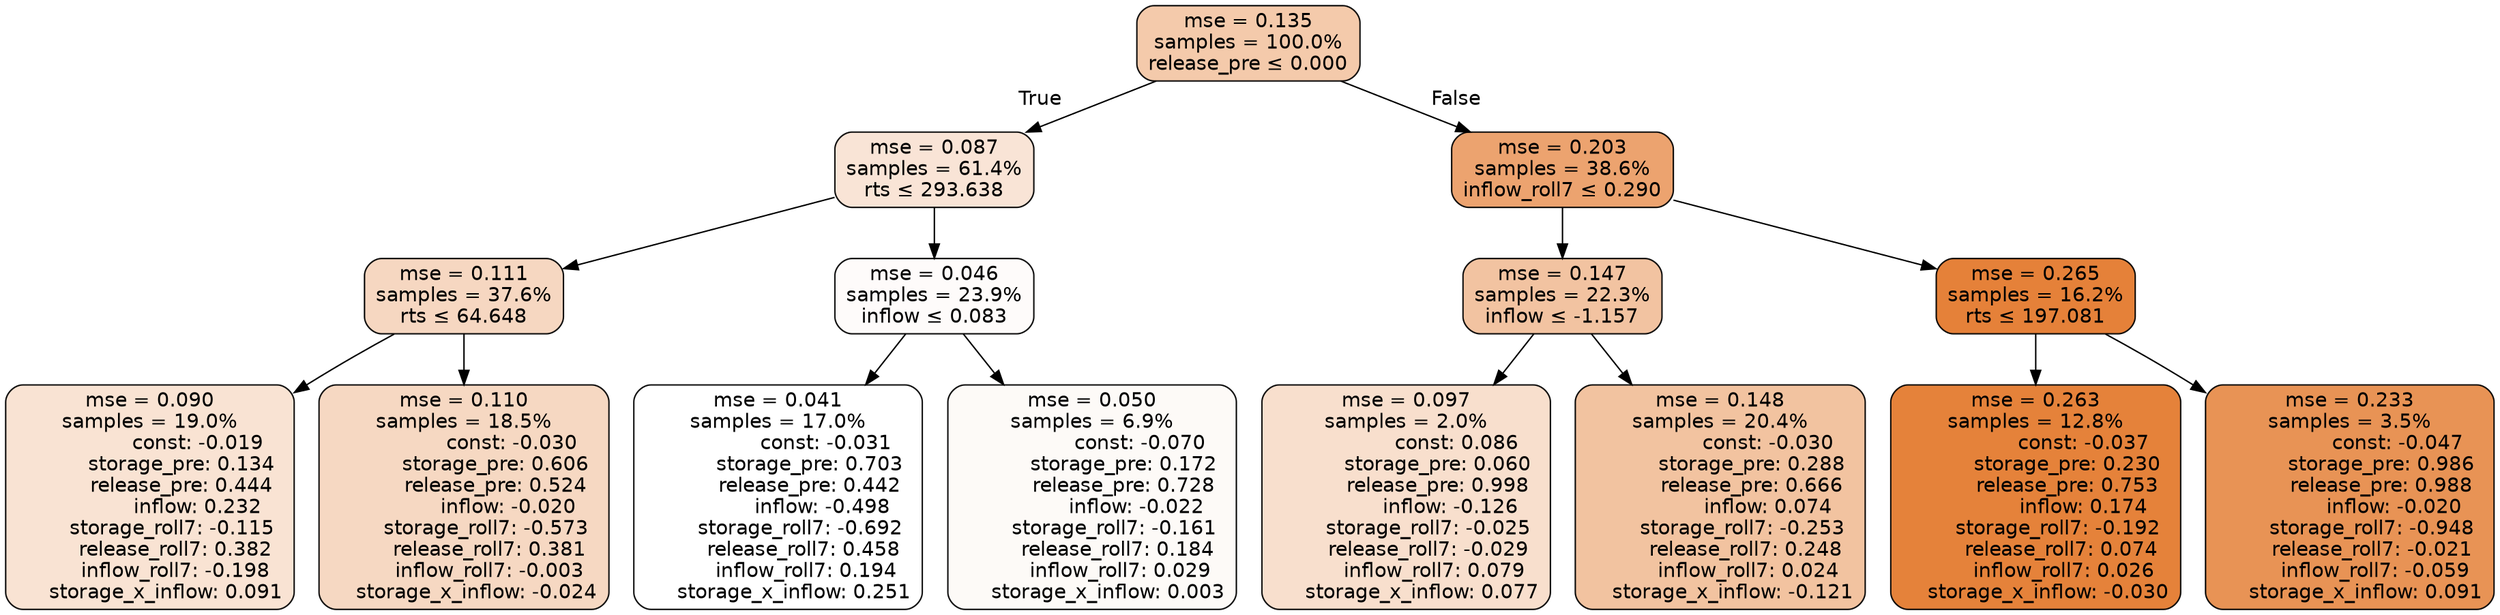 digraph tree {
bgcolor="transparent"
node [shape=rectangle, style="filled, rounded", color="black", fontname=helvetica] ;
edge [fontname=helvetica] ;
	"0" [label="mse = 0.135
samples = 100.0%
release_pre &le; 0.000", fillcolor="#f4caab"]
	"1" [label="mse = 0.087
samples = 61.4%
rts &le; 293.638", fillcolor="#f9e4d6"]
	"2" [label="mse = 0.111
samples = 37.6%
rts &le; 64.648", fillcolor="#f6d7c1"]
	"3" [label="mse = 0.090
samples = 19.0%
               const: -0.019
          storage_pre: 0.134
          release_pre: 0.444
               inflow: 0.232
       storage_roll7: -0.115
        release_roll7: 0.382
        inflow_roll7: -0.198
     storage_x_inflow: 0.091", fillcolor="#f9e3d3"]
	"4" [label="mse = 0.110
samples = 18.5%
               const: -0.030
          storage_pre: 0.606
          release_pre: 0.524
              inflow: -0.020
       storage_roll7: -0.573
        release_roll7: 0.381
        inflow_roll7: -0.003
    storage_x_inflow: -0.024", fillcolor="#f6d8c2"]
	"5" [label="mse = 0.046
samples = 23.9%
inflow &le; 0.083", fillcolor="#fefbfa"]
	"6" [label="mse = 0.041
samples = 17.0%
               const: -0.031
          storage_pre: 0.703
          release_pre: 0.442
              inflow: -0.498
       storage_roll7: -0.692
        release_roll7: 0.458
         inflow_roll7: 0.194
     storage_x_inflow: 0.251", fillcolor="#ffffff"]
	"7" [label="mse = 0.050
samples = 6.9%
               const: -0.070
          storage_pre: 0.172
          release_pre: 0.728
              inflow: -0.022
       storage_roll7: -0.161
        release_roll7: 0.184
         inflow_roll7: 0.029
     storage_x_inflow: 0.003", fillcolor="#fdfaf7"]
	"8" [label="mse = 0.203
samples = 38.6%
inflow_roll7 &le; 0.290", fillcolor="#eca36f"]
	"9" [label="mse = 0.147
samples = 22.3%
inflow &le; -1.157", fillcolor="#f2c3a1"]
	"10" [label="mse = 0.097
samples = 2.0%
                const: 0.086
          storage_pre: 0.060
          release_pre: 0.998
              inflow: -0.126
       storage_roll7: -0.025
       release_roll7: -0.029
         inflow_roll7: 0.079
     storage_x_inflow: 0.077", fillcolor="#f8dfcd"]
	"11" [label="mse = 0.148
samples = 20.4%
               const: -0.030
          storage_pre: 0.288
          release_pre: 0.666
               inflow: 0.074
       storage_roll7: -0.253
        release_roll7: 0.248
         inflow_roll7: 0.024
    storage_x_inflow: -0.121", fillcolor="#f2c3a0"]
	"12" [label="mse = 0.265
samples = 16.2%
rts &le; 197.081", fillcolor="#e58139"]
	"13" [label="mse = 0.263
samples = 12.8%
               const: -0.037
          storage_pre: 0.230
          release_pre: 0.753
               inflow: 0.174
       storage_roll7: -0.192
        release_roll7: 0.074
         inflow_roll7: 0.026
    storage_x_inflow: -0.030", fillcolor="#e5823a"]
	"14" [label="mse = 0.233
samples = 3.5%
               const: -0.047
          storage_pre: 0.986
          release_pre: 0.988
              inflow: -0.020
       storage_roll7: -0.948
       release_roll7: -0.021
        inflow_roll7: -0.059
     storage_x_inflow: 0.091", fillcolor="#e89355"]

	"0" -> "1" [labeldistance=2.5, labelangle=45, headlabel="True"]
	"1" -> "2"
	"2" -> "3"
	"2" -> "4"
	"1" -> "5"
	"5" -> "6"
	"5" -> "7"
	"0" -> "8" [labeldistance=2.5, labelangle=-45, headlabel="False"]
	"8" -> "9"
	"9" -> "10"
	"9" -> "11"
	"8" -> "12"
	"12" -> "13"
	"12" -> "14"
}